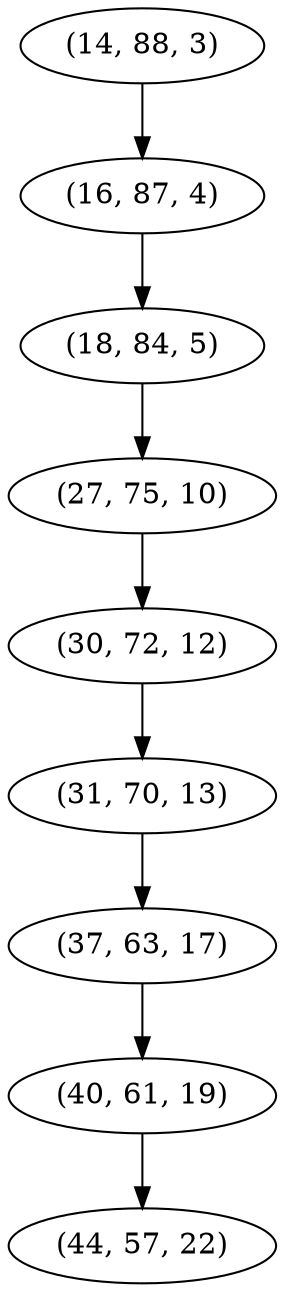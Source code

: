 digraph tree {
    "(14, 88, 3)";
    "(16, 87, 4)";
    "(18, 84, 5)";
    "(27, 75, 10)";
    "(30, 72, 12)";
    "(31, 70, 13)";
    "(37, 63, 17)";
    "(40, 61, 19)";
    "(44, 57, 22)";
    "(14, 88, 3)" -> "(16, 87, 4)";
    "(16, 87, 4)" -> "(18, 84, 5)";
    "(18, 84, 5)" -> "(27, 75, 10)";
    "(27, 75, 10)" -> "(30, 72, 12)";
    "(30, 72, 12)" -> "(31, 70, 13)";
    "(31, 70, 13)" -> "(37, 63, 17)";
    "(37, 63, 17)" -> "(40, 61, 19)";
    "(40, 61, 19)" -> "(44, 57, 22)";
}
